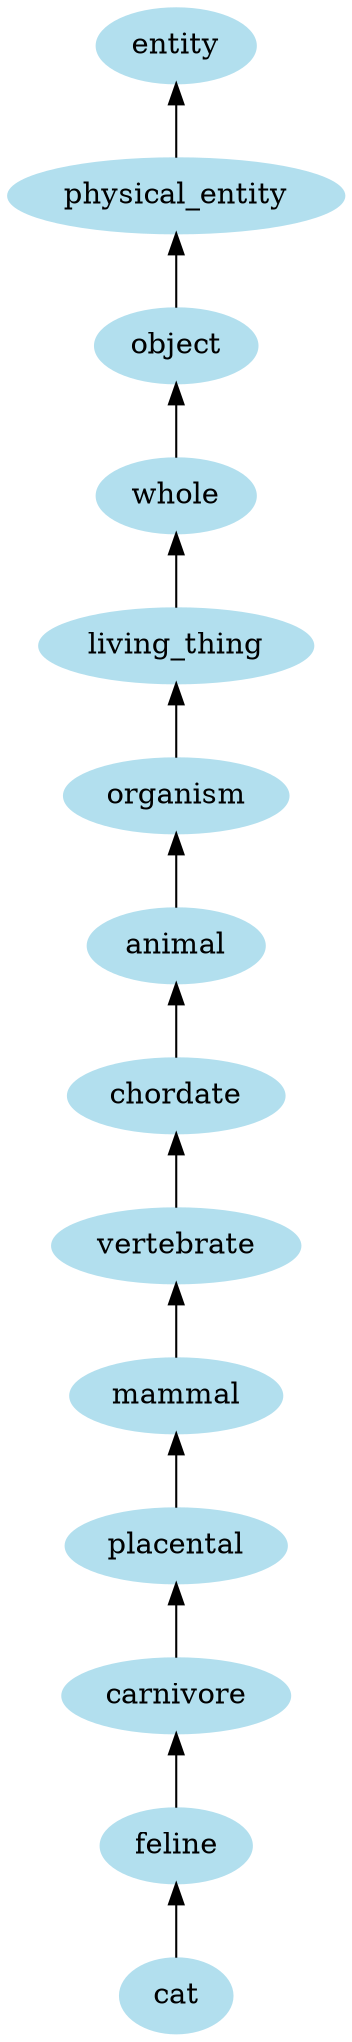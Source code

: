 digraph unix {
	node [color=lightblue2 style=filled]
	rankdir=BT
	cat -> feline
	feline -> carnivore
	carnivore -> placental
	placental -> mammal
	mammal -> vertebrate
	vertebrate -> chordate
	chordate -> animal
	animal -> organism
	organism -> living_thing
	living_thing -> whole
	whole -> object
	object -> physical_entity
	physical_entity -> entity
}
